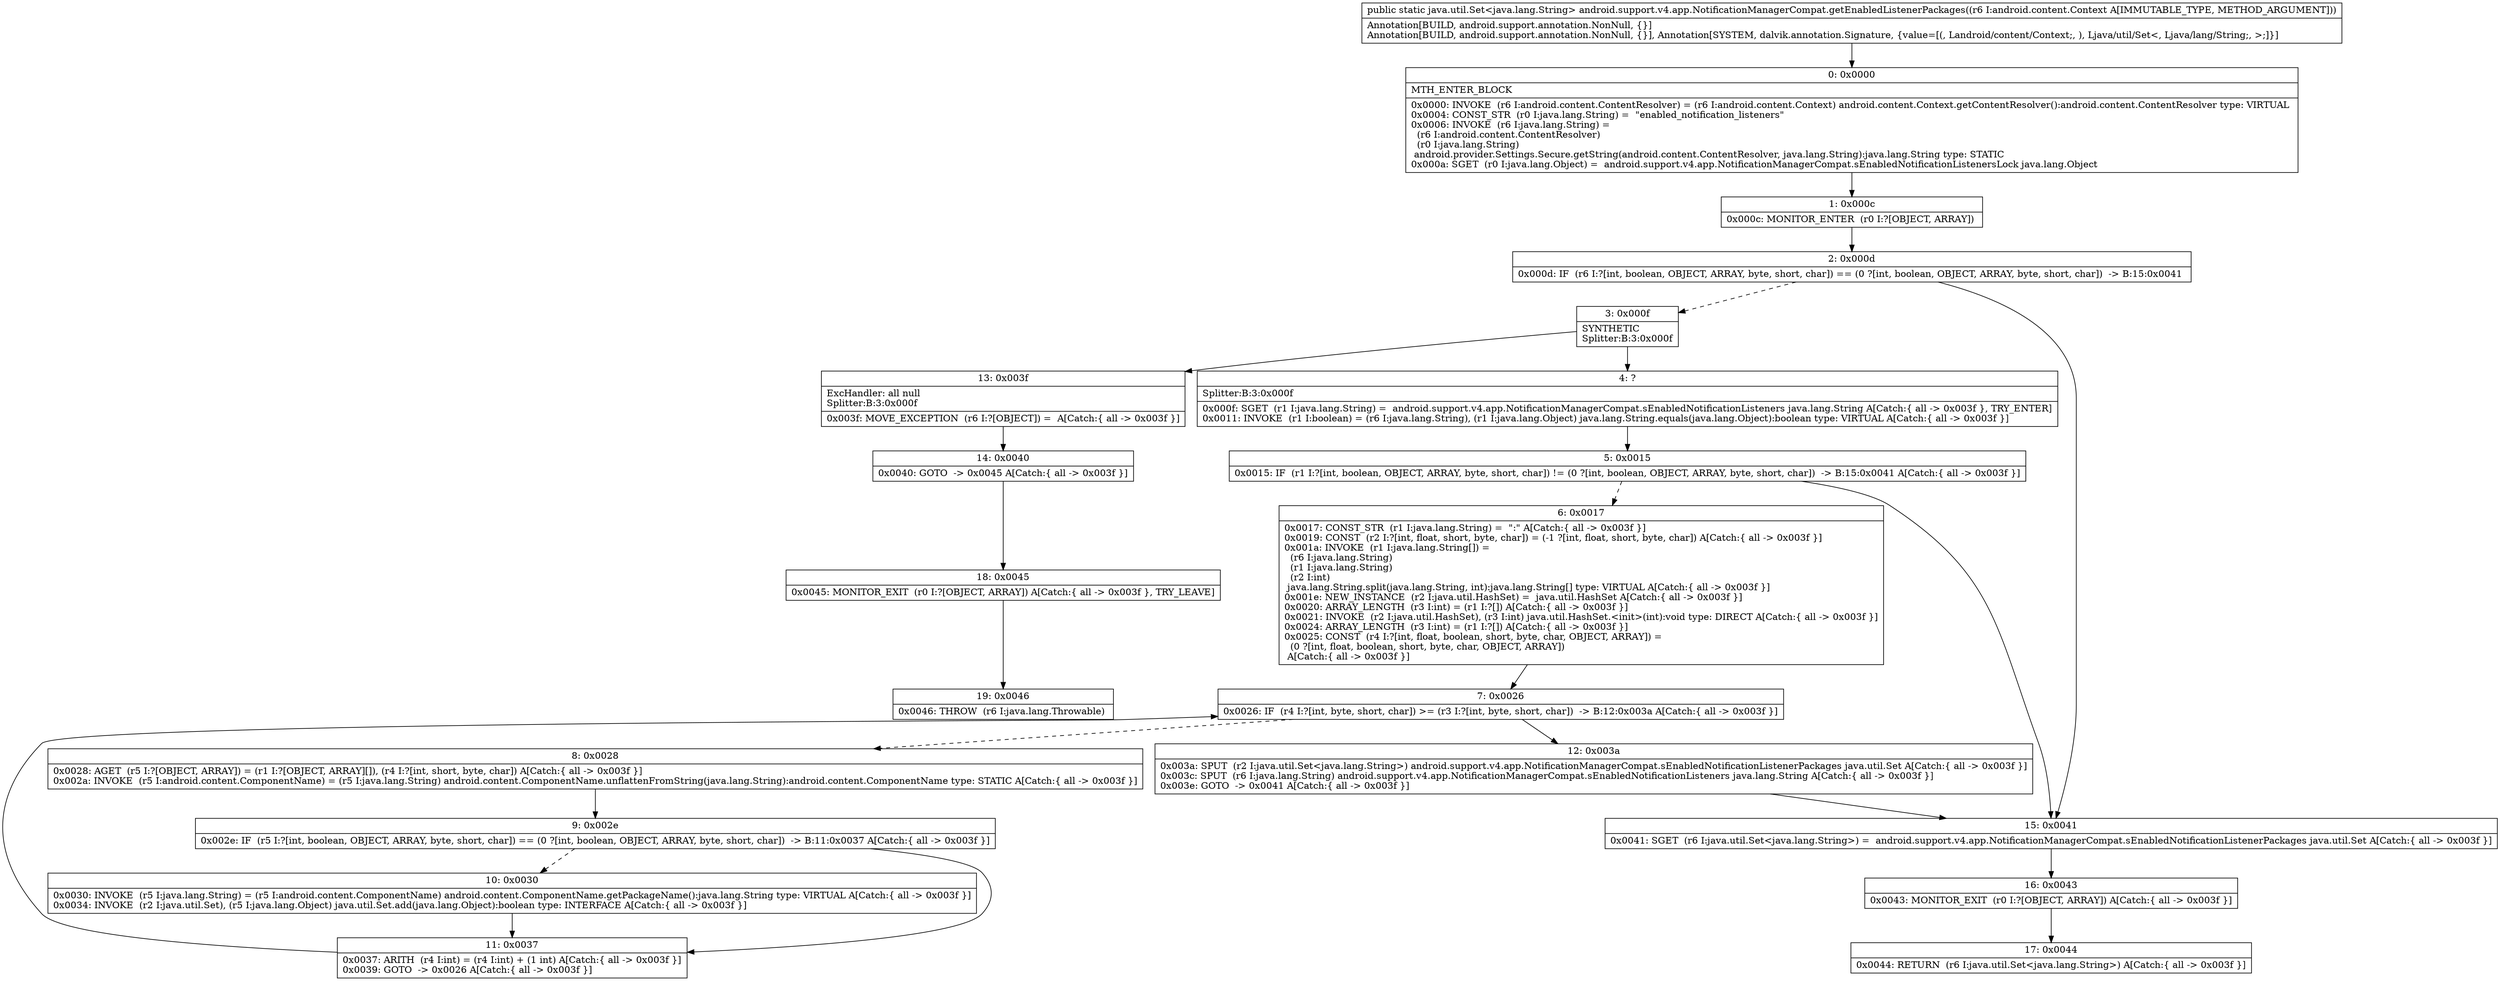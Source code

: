 digraph "CFG forandroid.support.v4.app.NotificationManagerCompat.getEnabledListenerPackages(Landroid\/content\/Context;)Ljava\/util\/Set;" {
Node_0 [shape=record,label="{0\:\ 0x0000|MTH_ENTER_BLOCK\l|0x0000: INVOKE  (r6 I:android.content.ContentResolver) = (r6 I:android.content.Context) android.content.Context.getContentResolver():android.content.ContentResolver type: VIRTUAL \l0x0004: CONST_STR  (r0 I:java.lang.String) =  \"enabled_notification_listeners\" \l0x0006: INVOKE  (r6 I:java.lang.String) = \l  (r6 I:android.content.ContentResolver)\l  (r0 I:java.lang.String)\l android.provider.Settings.Secure.getString(android.content.ContentResolver, java.lang.String):java.lang.String type: STATIC \l0x000a: SGET  (r0 I:java.lang.Object) =  android.support.v4.app.NotificationManagerCompat.sEnabledNotificationListenersLock java.lang.Object \l}"];
Node_1 [shape=record,label="{1\:\ 0x000c|0x000c: MONITOR_ENTER  (r0 I:?[OBJECT, ARRAY]) \l}"];
Node_2 [shape=record,label="{2\:\ 0x000d|0x000d: IF  (r6 I:?[int, boolean, OBJECT, ARRAY, byte, short, char]) == (0 ?[int, boolean, OBJECT, ARRAY, byte, short, char])  \-\> B:15:0x0041 \l}"];
Node_3 [shape=record,label="{3\:\ 0x000f|SYNTHETIC\lSplitter:B:3:0x000f\l}"];
Node_4 [shape=record,label="{4\:\ ?|Splitter:B:3:0x000f\l|0x000f: SGET  (r1 I:java.lang.String) =  android.support.v4.app.NotificationManagerCompat.sEnabledNotificationListeners java.lang.String A[Catch:\{ all \-\> 0x003f \}, TRY_ENTER]\l0x0011: INVOKE  (r1 I:boolean) = (r6 I:java.lang.String), (r1 I:java.lang.Object) java.lang.String.equals(java.lang.Object):boolean type: VIRTUAL A[Catch:\{ all \-\> 0x003f \}]\l}"];
Node_5 [shape=record,label="{5\:\ 0x0015|0x0015: IF  (r1 I:?[int, boolean, OBJECT, ARRAY, byte, short, char]) != (0 ?[int, boolean, OBJECT, ARRAY, byte, short, char])  \-\> B:15:0x0041 A[Catch:\{ all \-\> 0x003f \}]\l}"];
Node_6 [shape=record,label="{6\:\ 0x0017|0x0017: CONST_STR  (r1 I:java.lang.String) =  \":\" A[Catch:\{ all \-\> 0x003f \}]\l0x0019: CONST  (r2 I:?[int, float, short, byte, char]) = (\-1 ?[int, float, short, byte, char]) A[Catch:\{ all \-\> 0x003f \}]\l0x001a: INVOKE  (r1 I:java.lang.String[]) = \l  (r6 I:java.lang.String)\l  (r1 I:java.lang.String)\l  (r2 I:int)\l java.lang.String.split(java.lang.String, int):java.lang.String[] type: VIRTUAL A[Catch:\{ all \-\> 0x003f \}]\l0x001e: NEW_INSTANCE  (r2 I:java.util.HashSet) =  java.util.HashSet A[Catch:\{ all \-\> 0x003f \}]\l0x0020: ARRAY_LENGTH  (r3 I:int) = (r1 I:?[]) A[Catch:\{ all \-\> 0x003f \}]\l0x0021: INVOKE  (r2 I:java.util.HashSet), (r3 I:int) java.util.HashSet.\<init\>(int):void type: DIRECT A[Catch:\{ all \-\> 0x003f \}]\l0x0024: ARRAY_LENGTH  (r3 I:int) = (r1 I:?[]) A[Catch:\{ all \-\> 0x003f \}]\l0x0025: CONST  (r4 I:?[int, float, boolean, short, byte, char, OBJECT, ARRAY]) = \l  (0 ?[int, float, boolean, short, byte, char, OBJECT, ARRAY])\l A[Catch:\{ all \-\> 0x003f \}]\l}"];
Node_7 [shape=record,label="{7\:\ 0x0026|0x0026: IF  (r4 I:?[int, byte, short, char]) \>= (r3 I:?[int, byte, short, char])  \-\> B:12:0x003a A[Catch:\{ all \-\> 0x003f \}]\l}"];
Node_8 [shape=record,label="{8\:\ 0x0028|0x0028: AGET  (r5 I:?[OBJECT, ARRAY]) = (r1 I:?[OBJECT, ARRAY][]), (r4 I:?[int, short, byte, char]) A[Catch:\{ all \-\> 0x003f \}]\l0x002a: INVOKE  (r5 I:android.content.ComponentName) = (r5 I:java.lang.String) android.content.ComponentName.unflattenFromString(java.lang.String):android.content.ComponentName type: STATIC A[Catch:\{ all \-\> 0x003f \}]\l}"];
Node_9 [shape=record,label="{9\:\ 0x002e|0x002e: IF  (r5 I:?[int, boolean, OBJECT, ARRAY, byte, short, char]) == (0 ?[int, boolean, OBJECT, ARRAY, byte, short, char])  \-\> B:11:0x0037 A[Catch:\{ all \-\> 0x003f \}]\l}"];
Node_10 [shape=record,label="{10\:\ 0x0030|0x0030: INVOKE  (r5 I:java.lang.String) = (r5 I:android.content.ComponentName) android.content.ComponentName.getPackageName():java.lang.String type: VIRTUAL A[Catch:\{ all \-\> 0x003f \}]\l0x0034: INVOKE  (r2 I:java.util.Set), (r5 I:java.lang.Object) java.util.Set.add(java.lang.Object):boolean type: INTERFACE A[Catch:\{ all \-\> 0x003f \}]\l}"];
Node_11 [shape=record,label="{11\:\ 0x0037|0x0037: ARITH  (r4 I:int) = (r4 I:int) + (1 int) A[Catch:\{ all \-\> 0x003f \}]\l0x0039: GOTO  \-\> 0x0026 A[Catch:\{ all \-\> 0x003f \}]\l}"];
Node_12 [shape=record,label="{12\:\ 0x003a|0x003a: SPUT  (r2 I:java.util.Set\<java.lang.String\>) android.support.v4.app.NotificationManagerCompat.sEnabledNotificationListenerPackages java.util.Set A[Catch:\{ all \-\> 0x003f \}]\l0x003c: SPUT  (r6 I:java.lang.String) android.support.v4.app.NotificationManagerCompat.sEnabledNotificationListeners java.lang.String A[Catch:\{ all \-\> 0x003f \}]\l0x003e: GOTO  \-\> 0x0041 A[Catch:\{ all \-\> 0x003f \}]\l}"];
Node_13 [shape=record,label="{13\:\ 0x003f|ExcHandler: all null\lSplitter:B:3:0x000f\l|0x003f: MOVE_EXCEPTION  (r6 I:?[OBJECT]) =  A[Catch:\{ all \-\> 0x003f \}]\l}"];
Node_14 [shape=record,label="{14\:\ 0x0040|0x0040: GOTO  \-\> 0x0045 A[Catch:\{ all \-\> 0x003f \}]\l}"];
Node_15 [shape=record,label="{15\:\ 0x0041|0x0041: SGET  (r6 I:java.util.Set\<java.lang.String\>) =  android.support.v4.app.NotificationManagerCompat.sEnabledNotificationListenerPackages java.util.Set A[Catch:\{ all \-\> 0x003f \}]\l}"];
Node_16 [shape=record,label="{16\:\ 0x0043|0x0043: MONITOR_EXIT  (r0 I:?[OBJECT, ARRAY]) A[Catch:\{ all \-\> 0x003f \}]\l}"];
Node_17 [shape=record,label="{17\:\ 0x0044|0x0044: RETURN  (r6 I:java.util.Set\<java.lang.String\>) A[Catch:\{ all \-\> 0x003f \}]\l}"];
Node_18 [shape=record,label="{18\:\ 0x0045|0x0045: MONITOR_EXIT  (r0 I:?[OBJECT, ARRAY]) A[Catch:\{ all \-\> 0x003f \}, TRY_LEAVE]\l}"];
Node_19 [shape=record,label="{19\:\ 0x0046|0x0046: THROW  (r6 I:java.lang.Throwable) \l}"];
MethodNode[shape=record,label="{public static java.util.Set\<java.lang.String\> android.support.v4.app.NotificationManagerCompat.getEnabledListenerPackages((r6 I:android.content.Context A[IMMUTABLE_TYPE, METHOD_ARGUMENT]))  | Annotation[BUILD, android.support.annotation.NonNull, \{\}]\lAnnotation[BUILD, android.support.annotation.NonNull, \{\}], Annotation[SYSTEM, dalvik.annotation.Signature, \{value=[(, Landroid\/content\/Context;, ), Ljava\/util\/Set\<, Ljava\/lang\/String;, \>;]\}]\l}"];
MethodNode -> Node_0;
Node_0 -> Node_1;
Node_1 -> Node_2;
Node_2 -> Node_3[style=dashed];
Node_2 -> Node_15;
Node_3 -> Node_4;
Node_3 -> Node_13;
Node_4 -> Node_5;
Node_5 -> Node_6[style=dashed];
Node_5 -> Node_15;
Node_6 -> Node_7;
Node_7 -> Node_8[style=dashed];
Node_7 -> Node_12;
Node_8 -> Node_9;
Node_9 -> Node_10[style=dashed];
Node_9 -> Node_11;
Node_10 -> Node_11;
Node_11 -> Node_7;
Node_12 -> Node_15;
Node_13 -> Node_14;
Node_14 -> Node_18;
Node_15 -> Node_16;
Node_16 -> Node_17;
Node_18 -> Node_19;
}

